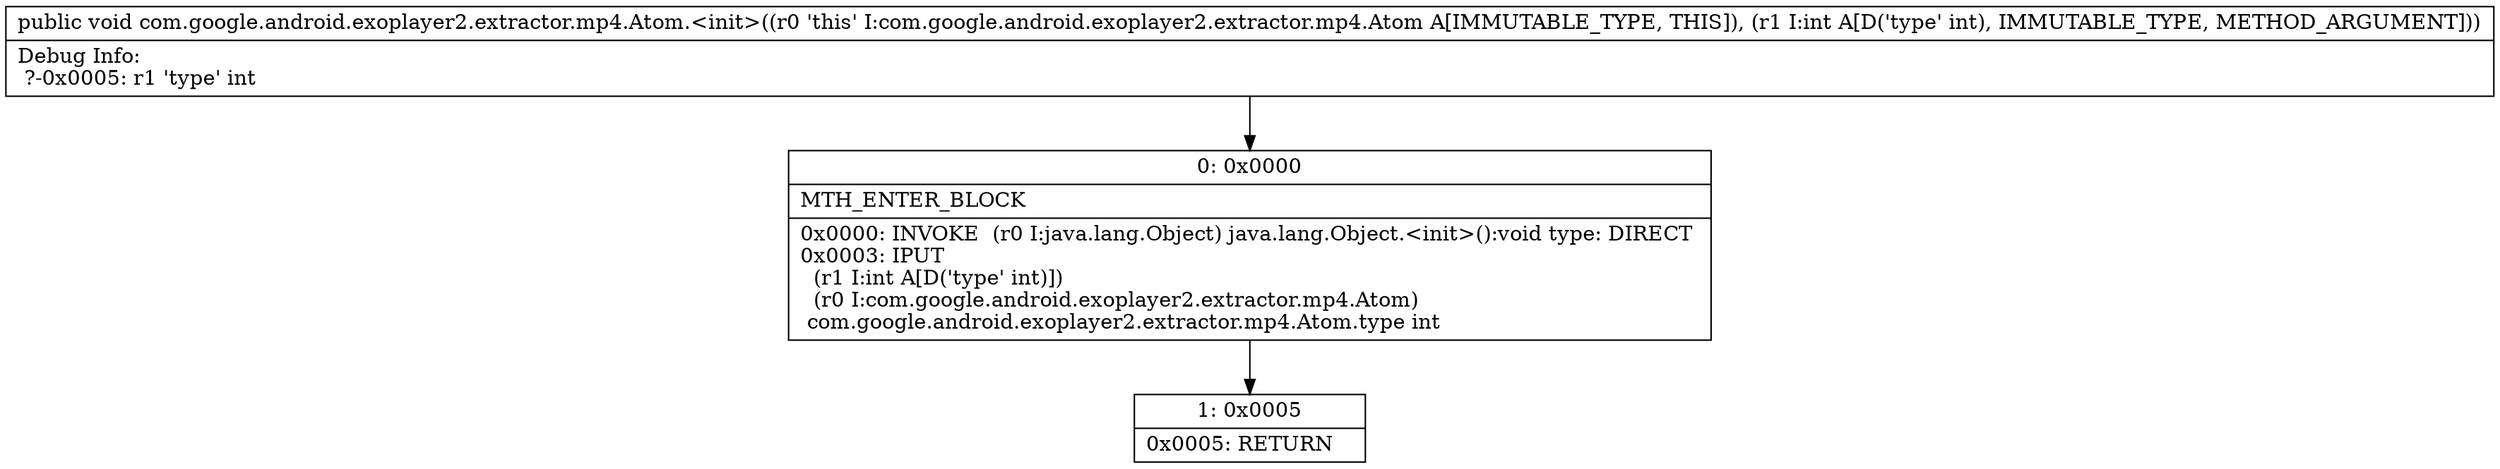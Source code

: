 digraph "CFG forcom.google.android.exoplayer2.extractor.mp4.Atom.\<init\>(I)V" {
Node_0 [shape=record,label="{0\:\ 0x0000|MTH_ENTER_BLOCK\l|0x0000: INVOKE  (r0 I:java.lang.Object) java.lang.Object.\<init\>():void type: DIRECT \l0x0003: IPUT  \l  (r1 I:int A[D('type' int)])\l  (r0 I:com.google.android.exoplayer2.extractor.mp4.Atom)\l com.google.android.exoplayer2.extractor.mp4.Atom.type int \l}"];
Node_1 [shape=record,label="{1\:\ 0x0005|0x0005: RETURN   \l}"];
MethodNode[shape=record,label="{public void com.google.android.exoplayer2.extractor.mp4.Atom.\<init\>((r0 'this' I:com.google.android.exoplayer2.extractor.mp4.Atom A[IMMUTABLE_TYPE, THIS]), (r1 I:int A[D('type' int), IMMUTABLE_TYPE, METHOD_ARGUMENT]))  | Debug Info:\l  ?\-0x0005: r1 'type' int\l}"];
MethodNode -> Node_0;
Node_0 -> Node_1;
}

